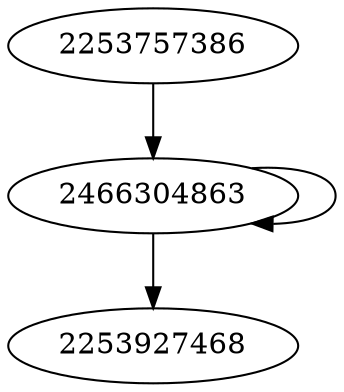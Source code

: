 digraph  {
2253757386;
2253927468;
2466304863;
2253757386 -> 2466304863;
2466304863 -> 2466304863;
2466304863 -> 2253927468;
}
